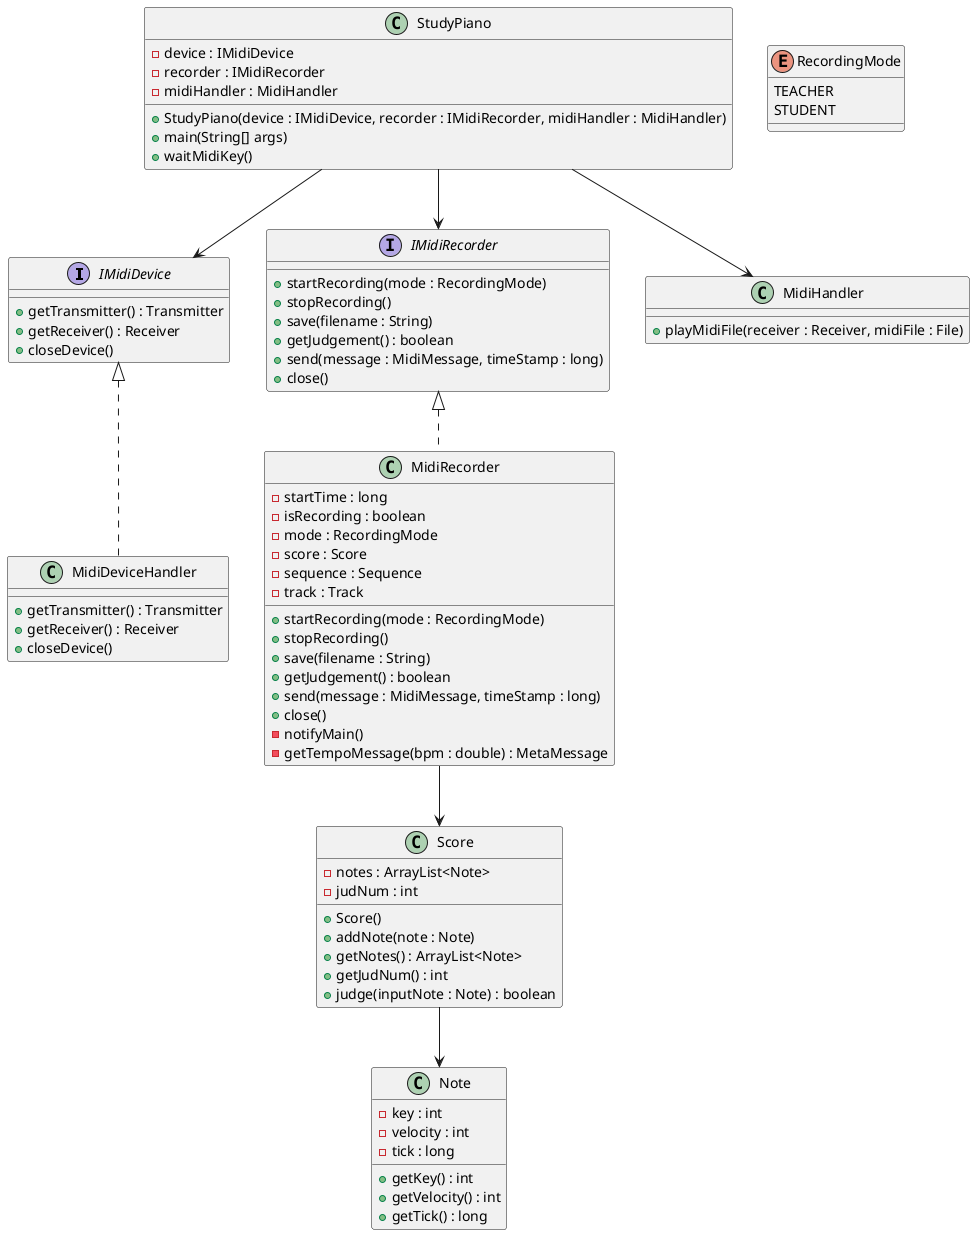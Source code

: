 @startuml RefinedStudyPiano

' インターフェースで抽象化（デバイス操作・レコーディング）
interface IMidiDevice {
    +getTransmitter() : Transmitter
    +getReceiver() : Receiver
    +closeDevice()
}

interface IMidiRecorder {
    +startRecording(mode : RecordingMode)
    +stopRecording()
    +save(filename : String)
    +getJudgement() : boolean
    +send(message : MidiMessage, timeStamp : long)
    +close()
}

enum RecordingMode {
    TEACHER
    STUDENT
}

' 改善された各クラス
class MidiDeviceHandler implements IMidiDevice {
    +getTransmitter() : Transmitter
    +getReceiver() : Receiver
    +closeDevice()
}

class MidiHandler {
    +playMidiFile(receiver : Receiver, midiFile : File)
}

class MidiRecorder implements IMidiRecorder {
    -startTime : long
    -isRecording : boolean
    -mode : RecordingMode
    -score : Score
    -sequence : Sequence
    -track : Track
    +startRecording(mode : RecordingMode)
    +stopRecording()
    +save(filename : String)
    +getJudgement() : boolean
    +send(message : MidiMessage, timeStamp : long)
    +close()
    -notifyMain()
    -getTempoMessage(bpm : double) : MetaMessage
}

class Note {
    -key : int
    -velocity : int
    -tick : long
    +getKey() : int
    +getVelocity() : int
    +getTick() : long
}

class Score {
    -notes : ArrayList<Note>
    -judNum : int
    +Score()
    +addNote(note : Note)
    +getNotes() : ArrayList<Note>
    +getJudNum() : int
    +judge(inputNote : Note) : boolean
}

' アプリケーション本体（依存性注入も意識）
class StudyPiano {
    -device : IMidiDevice
    -recorder : IMidiRecorder
    -midiHandler : MidiHandler
    +StudyPiano(device : IMidiDevice, recorder : IMidiRecorder, midiHandler : MidiHandler)
    +main(String[] args)
    +waitMidiKey()
}

' 関係性（依存性注入・使用の明示化）
StudyPiano --> IMidiDevice
StudyPiano --> IMidiRecorder
StudyPiano --> MidiHandler
MidiRecorder --> Score
Score --> Note

@enduml
